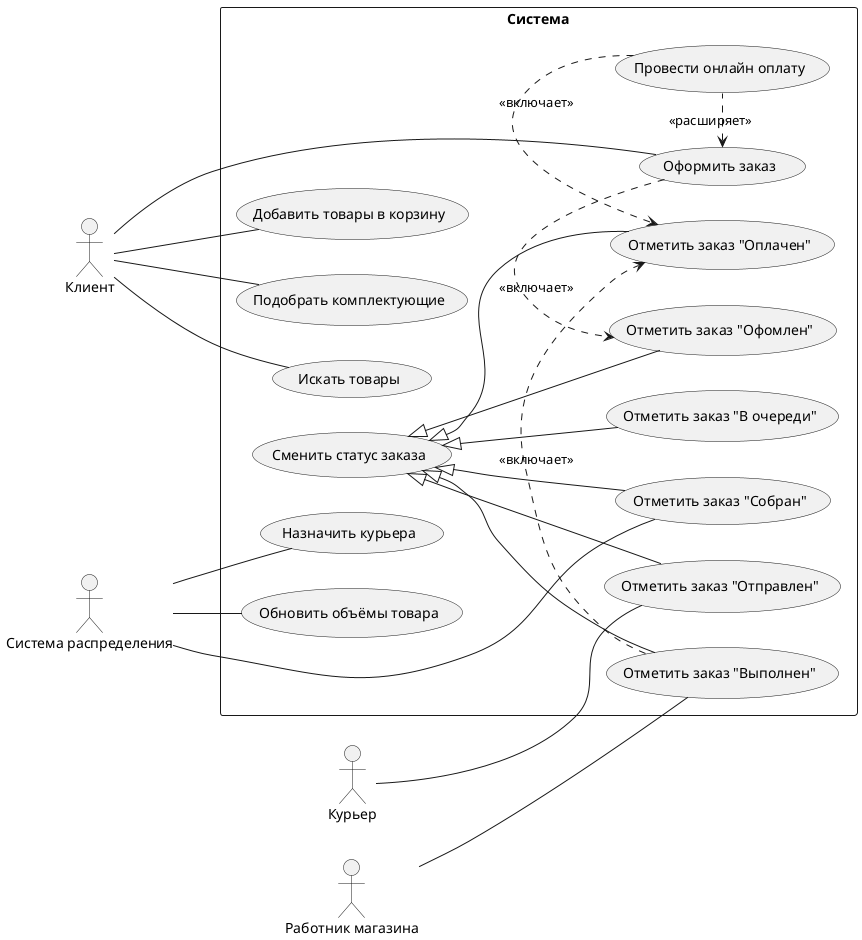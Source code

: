 @startuml

left to right direction

"Клиент" as client

"Система распределения" as storage
"Курьер" as cuirer
"Работник магазина" as salesman

rectangle Система {
    (Искать товары) as do_search
    (Оформить заказ) as do_order
    (Назначить курьера) as do_select_cuirer
    (Обновить объёмы товара) as do_update_counts
    (Сменить статус заказа) as do_state
    (Добавить товары в корзину) as do_basket
    (Подобрать комплектующие) as do_components

    (Провести онлайн оплату) as do_pay 

    (Отметить заказ "Офомлен") as do_state_registered
    (Отметить заказ "Оплачен") as do_state_prushcased
    (Отметить заказ "В очереди") as do_state_chained
    (Отметить заказ "Собран") as do_state_built
    (Отметить заказ "Отправлен") as do_state_sent
    (Отметить заказ "Выполнен") as do_state_completed
}

client -- do_search
client -- do_order
client -- do_basket
client -- do_components

storage -- do_select_cuirer
storage -- do_update_counts
storage -- do_state_built

cuirer -- do_state_sent

salesman -- do_state_completed

do_order .> do_state_registered: <<включает>>
do_order <. do_pay: <<расширяет>>
do_pay .> do_state_prushcased: <<включает>>

do_state_completed .> do_state_prushcased: <<включает>>

do_state <|-- do_state_registered
do_state <|-- do_state_prushcased
do_state <|-- do_state_chained
do_state <|-- do_state_built
do_state <|-- do_state_sent
do_state <|-- do_state_completed


@enduml